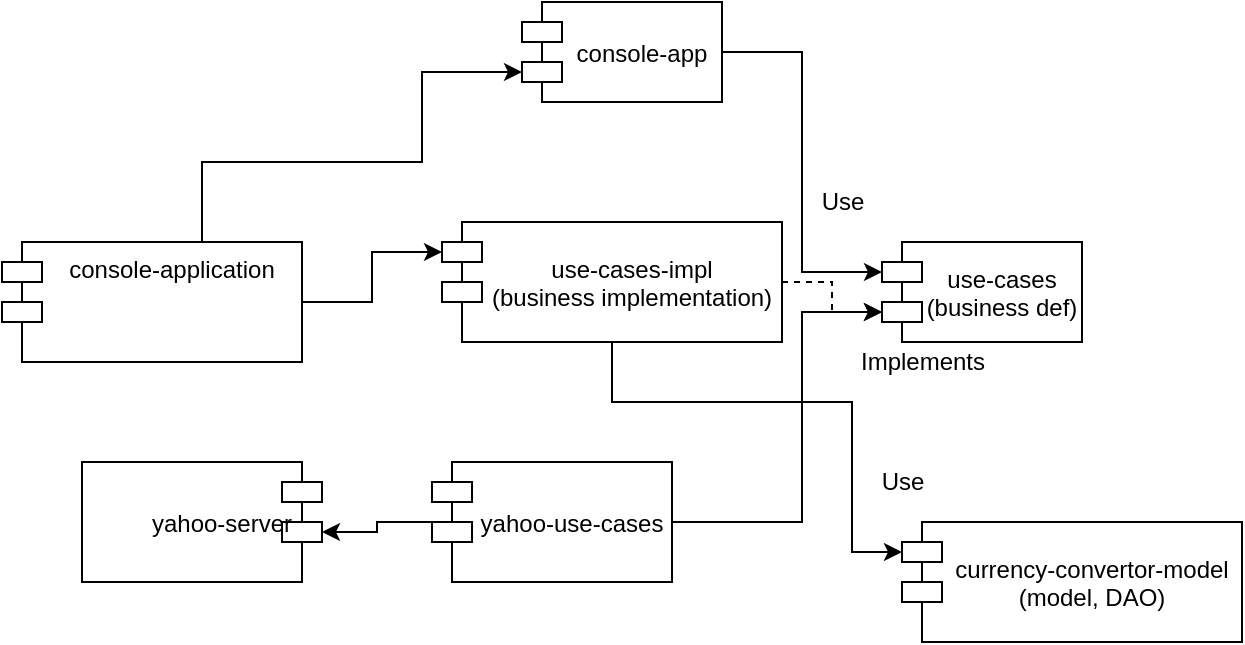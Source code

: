 <mxfile version="12.9.3" type="device"><diagram id="kD5NmH6BVxMWPykEbQz9" name="Page-1"><mxGraphModel dx="768" dy="482" grid="1" gridSize="10" guides="1" tooltips="1" connect="1" arrows="1" fold="1" page="1" pageScale="1" pageWidth="850" pageHeight="1100" math="0" shadow="0"><root><mxCell id="0"/><mxCell id="1" parent="0"/><mxCell id="rEzQgm08zhtQXP2kqnq--1" value="use-cases&#10;(business def)" style="shape=module;align=left;spacingLeft=20;align=center;verticalAlign=middle;" parent="1" vertex="1"><mxGeometry x="450" y="250" width="100" height="50" as="geometry"/></mxCell><mxCell id="rEzQgm08zhtQXP2kqnq--6" style="edgeStyle=orthogonalEdgeStyle;rounded=0;orthogonalLoop=1;jettySize=auto;html=1;entryX=0;entryY=0;entryDx=0;entryDy=35;entryPerimeter=0;dashed=1;" parent="1" source="rEzQgm08zhtQXP2kqnq--2" target="rEzQgm08zhtQXP2kqnq--1" edge="1"><mxGeometry relative="1" as="geometry"/></mxCell><mxCell id="MDH5Qs18Dfnu-99P9vFI-5" style="rounded=0;orthogonalLoop=1;jettySize=auto;html=1;entryX=0;entryY=0;entryDx=0;entryDy=15;entryPerimeter=0;edgeStyle=orthogonalEdgeStyle;" edge="1" parent="1" source="rEzQgm08zhtQXP2kqnq--2" target="MDH5Qs18Dfnu-99P9vFI-4"><mxGeometry relative="1" as="geometry"><Array as="points"><mxPoint x="435" y="330"/><mxPoint x="435" y="405"/></Array></mxGeometry></mxCell><mxCell id="rEzQgm08zhtQXP2kqnq--2" value="use-cases-impl&#10;(business implementation)" style="shape=module;align=left;spacingLeft=20;align=center;verticalAlign=middle;flipH=0;" parent="1" vertex="1"><mxGeometry x="230" y="240" width="170" height="60" as="geometry"/></mxCell><mxCell id="rEzQgm08zhtQXP2kqnq--5" style="edgeStyle=orthogonalEdgeStyle;rounded=0;orthogonalLoop=1;jettySize=auto;html=1;entryX=0;entryY=0;entryDx=0;entryDy=15;entryPerimeter=0;" parent="1" source="rEzQgm08zhtQXP2kqnq--4" target="rEzQgm08zhtQXP2kqnq--1" edge="1"><mxGeometry relative="1" as="geometry"/></mxCell><mxCell id="rEzQgm08zhtQXP2kqnq--4" value="console-app" style="shape=module;align=left;spacingLeft=20;align=center;verticalAlign=middle;" parent="1" vertex="1"><mxGeometry x="270" y="130" width="100" height="50" as="geometry"/></mxCell><mxCell id="rEzQgm08zhtQXP2kqnq--8" style="edgeStyle=orthogonalEdgeStyle;rounded=0;orthogonalLoop=1;jettySize=auto;html=1;entryX=0;entryY=0;entryDx=0;entryDy=35;entryPerimeter=0;" parent="1" source="rEzQgm08zhtQXP2kqnq--7" target="rEzQgm08zhtQXP2kqnq--4" edge="1"><mxGeometry relative="1" as="geometry"><Array as="points"><mxPoint x="110" y="210"/><mxPoint x="220" y="210"/><mxPoint x="220" y="165"/></Array></mxGeometry></mxCell><mxCell id="rEzQgm08zhtQXP2kqnq--9" style="edgeStyle=orthogonalEdgeStyle;rounded=0;orthogonalLoop=1;jettySize=auto;html=1;entryX=0;entryY=0;entryDx=0;entryDy=15;entryPerimeter=0;" parent="1" source="rEzQgm08zhtQXP2kqnq--7" target="rEzQgm08zhtQXP2kqnq--2" edge="1"><mxGeometry relative="1" as="geometry"/></mxCell><mxCell id="rEzQgm08zhtQXP2kqnq--7" value="console-application" style="shape=module;align=left;spacingLeft=20;align=center;verticalAlign=top;" parent="1" vertex="1"><mxGeometry x="10" y="250" width="150" height="60" as="geometry"/></mxCell><mxCell id="MDH5Qs18Dfnu-99P9vFI-1" value="Implements" style="text;html=1;align=center;verticalAlign=middle;resizable=0;points=[];autosize=1;" vertex="1" parent="1"><mxGeometry x="430" y="300" width="80" height="20" as="geometry"/></mxCell><mxCell id="MDH5Qs18Dfnu-99P9vFI-2" value="Use" style="text;html=1;align=center;verticalAlign=middle;resizable=0;points=[];autosize=1;" vertex="1" parent="1"><mxGeometry x="410" y="220" width="40" height="20" as="geometry"/></mxCell><mxCell id="MDH5Qs18Dfnu-99P9vFI-4" value="currency-convertor-model&#10;(model, DAO)" style="shape=module;align=left;spacingLeft=20;align=center;verticalAlign=middle;flipH=0;" vertex="1" parent="1"><mxGeometry x="460" y="390" width="170" height="60" as="geometry"/></mxCell><mxCell id="MDH5Qs18Dfnu-99P9vFI-7" value="Use" style="text;html=1;align=center;verticalAlign=middle;resizable=0;points=[];autosize=1;" vertex="1" parent="1"><mxGeometry x="440" y="360" width="40" height="20" as="geometry"/></mxCell><mxCell id="MDH5Qs18Dfnu-99P9vFI-10" style="edgeStyle=orthogonalEdgeStyle;rounded=0;orthogonalLoop=1;jettySize=auto;html=1;entryX=0;entryY=0;entryDx=0;entryDy=35;entryPerimeter=0;" edge="1" parent="1" source="MDH5Qs18Dfnu-99P9vFI-8" target="MDH5Qs18Dfnu-99P9vFI-9"><mxGeometry relative="1" as="geometry"/></mxCell><mxCell id="MDH5Qs18Dfnu-99P9vFI-11" style="edgeStyle=orthogonalEdgeStyle;rounded=0;orthogonalLoop=1;jettySize=auto;html=1;entryX=0;entryY=0;entryDx=0;entryDy=35;entryPerimeter=0;" edge="1" parent="1" source="MDH5Qs18Dfnu-99P9vFI-8" target="rEzQgm08zhtQXP2kqnq--1"><mxGeometry relative="1" as="geometry"><Array as="points"><mxPoint x="410" y="390"/><mxPoint x="410" y="285"/></Array></mxGeometry></mxCell><mxCell id="MDH5Qs18Dfnu-99P9vFI-8" value="yahoo-use-cases" style="shape=module;align=left;spacingLeft=20;align=center;verticalAlign=middle;flipH=0;" vertex="1" parent="1"><mxGeometry x="225" y="360" width="120" height="60" as="geometry"/></mxCell><mxCell id="MDH5Qs18Dfnu-99P9vFI-9" value="yahoo-server" style="shape=module;align=left;spacingLeft=20;align=center;verticalAlign=middle;flipH=1;" vertex="1" parent="1"><mxGeometry x="50" y="360" width="120" height="60" as="geometry"/></mxCell></root></mxGraphModel></diagram></mxfile>